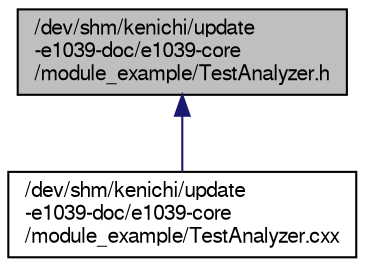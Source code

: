 digraph "/dev/shm/kenichi/update-e1039-doc/e1039-core/module_example/TestAnalyzer.h"
{
  bgcolor="transparent";
  edge [fontname="FreeSans",fontsize="10",labelfontname="FreeSans",labelfontsize="10"];
  node [fontname="FreeSans",fontsize="10",shape=record];
  Node1 [label="/dev/shm/kenichi/update\l-e1039-doc/e1039-core\l/module_example/TestAnalyzer.h",height=0.2,width=0.4,color="black", fillcolor="grey75", style="filled" fontcolor="black"];
  Node1 -> Node2 [dir="back",color="midnightblue",fontsize="10",style="solid",fontname="FreeSans"];
  Node2 [label="/dev/shm/kenichi/update\l-e1039-doc/e1039-core\l/module_example/TestAnalyzer.cxx",height=0.2,width=0.4,color="black",URL="$d4/def/TestAnalyzer_8cxx.html"];
}
